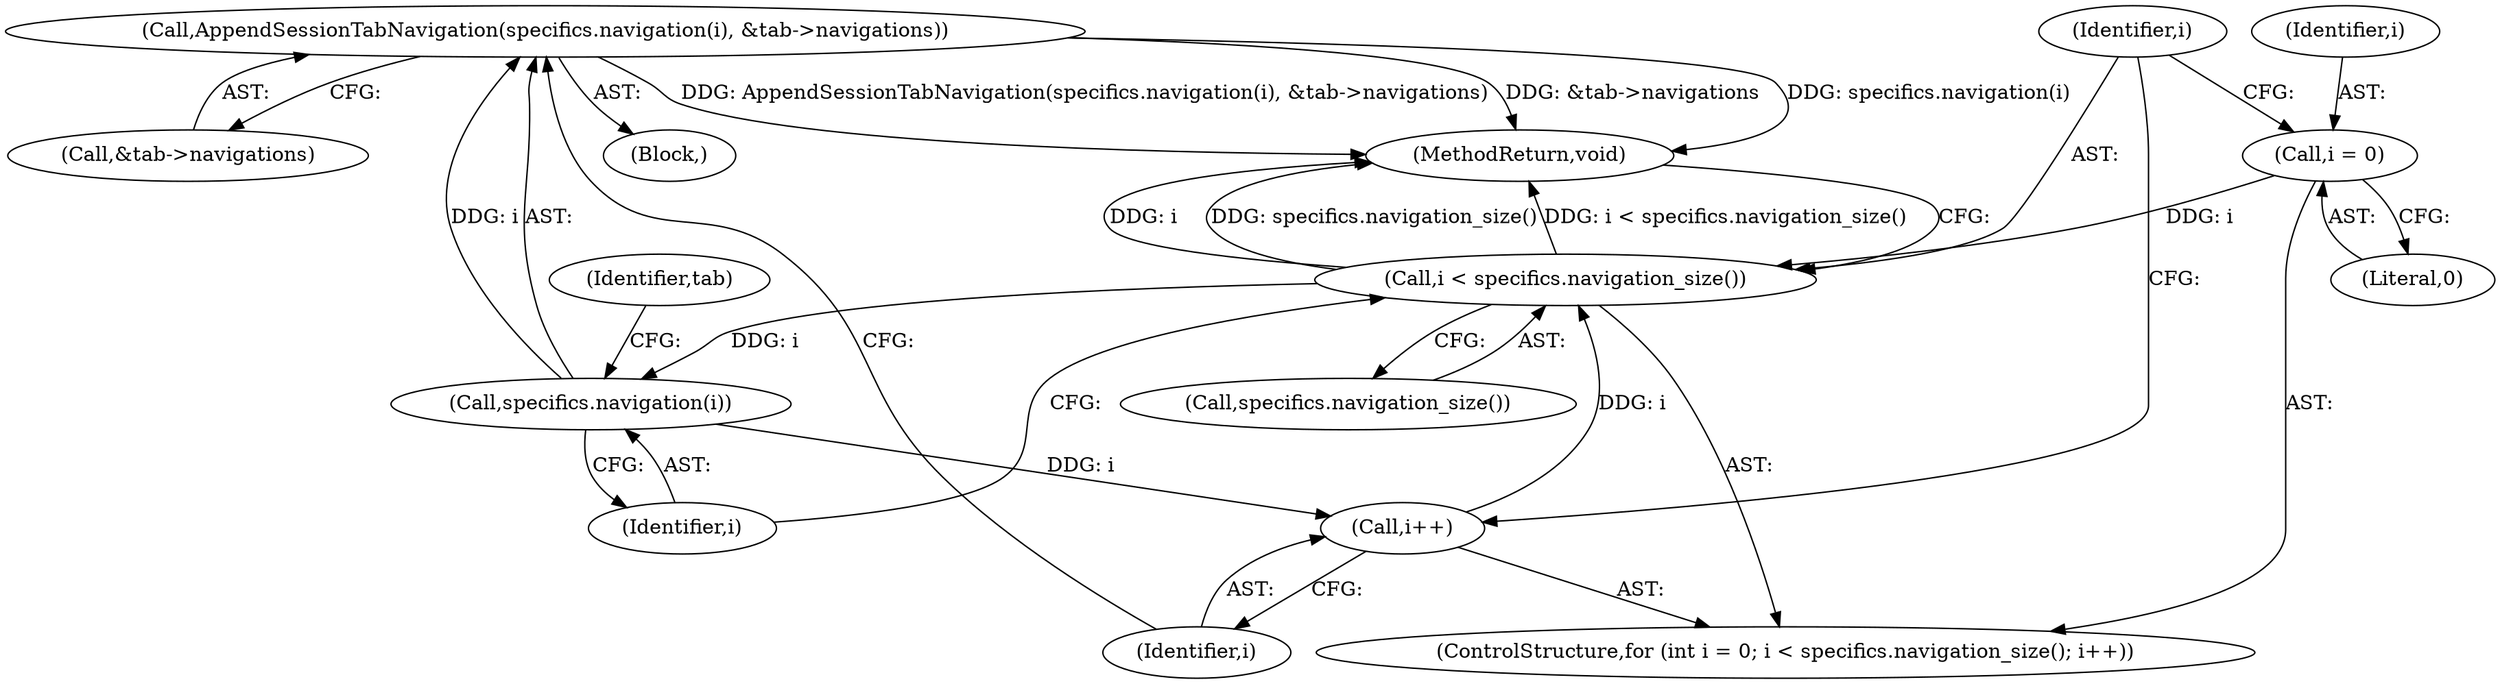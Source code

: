 digraph "0_Chrome_19190765882e272a6a2162c89acdb29110f7e3cf_9@pointer" {
"1000159" [label="(Call,AppendSessionTabNavigation(specifics.navigation(i), &tab->navigations))"];
"1000160" [label="(Call,specifics.navigation(i))"];
"1000153" [label="(Call,i < specifics.navigation_size())"];
"1000150" [label="(Call,i = 0)"];
"1000156" [label="(Call,i++)"];
"1000158" [label="(Block,)"];
"1000150" [label="(Call,i = 0)"];
"1000162" [label="(Call,&tab->navigations)"];
"1000155" [label="(Call,specifics.navigation_size())"];
"1000151" [label="(Identifier,i)"];
"1000157" [label="(Identifier,i)"];
"1000153" [label="(Call,i < specifics.navigation_size())"];
"1000161" [label="(Identifier,i)"];
"1000159" [label="(Call,AppendSessionTabNavigation(specifics.navigation(i), &tab->navigations))"];
"1000152" [label="(Literal,0)"];
"1000156" [label="(Call,i++)"];
"1000166" [label="(MethodReturn,void)"];
"1000148" [label="(ControlStructure,for (int i = 0; i < specifics.navigation_size(); i++))"];
"1000164" [label="(Identifier,tab)"];
"1000160" [label="(Call,specifics.navigation(i))"];
"1000154" [label="(Identifier,i)"];
"1000159" -> "1000158"  [label="AST: "];
"1000159" -> "1000162"  [label="CFG: "];
"1000160" -> "1000159"  [label="AST: "];
"1000162" -> "1000159"  [label="AST: "];
"1000157" -> "1000159"  [label="CFG: "];
"1000159" -> "1000166"  [label="DDG: specifics.navigation(i)"];
"1000159" -> "1000166"  [label="DDG: AppendSessionTabNavigation(specifics.navigation(i), &tab->navigations)"];
"1000159" -> "1000166"  [label="DDG: &tab->navigations"];
"1000160" -> "1000159"  [label="DDG: i"];
"1000160" -> "1000161"  [label="CFG: "];
"1000161" -> "1000160"  [label="AST: "];
"1000164" -> "1000160"  [label="CFG: "];
"1000160" -> "1000156"  [label="DDG: i"];
"1000153" -> "1000160"  [label="DDG: i"];
"1000153" -> "1000148"  [label="AST: "];
"1000153" -> "1000155"  [label="CFG: "];
"1000154" -> "1000153"  [label="AST: "];
"1000155" -> "1000153"  [label="AST: "];
"1000161" -> "1000153"  [label="CFG: "];
"1000166" -> "1000153"  [label="CFG: "];
"1000153" -> "1000166"  [label="DDG: i"];
"1000153" -> "1000166"  [label="DDG: specifics.navigation_size()"];
"1000153" -> "1000166"  [label="DDG: i < specifics.navigation_size()"];
"1000150" -> "1000153"  [label="DDG: i"];
"1000156" -> "1000153"  [label="DDG: i"];
"1000150" -> "1000148"  [label="AST: "];
"1000150" -> "1000152"  [label="CFG: "];
"1000151" -> "1000150"  [label="AST: "];
"1000152" -> "1000150"  [label="AST: "];
"1000154" -> "1000150"  [label="CFG: "];
"1000156" -> "1000148"  [label="AST: "];
"1000156" -> "1000157"  [label="CFG: "];
"1000157" -> "1000156"  [label="AST: "];
"1000154" -> "1000156"  [label="CFG: "];
}
